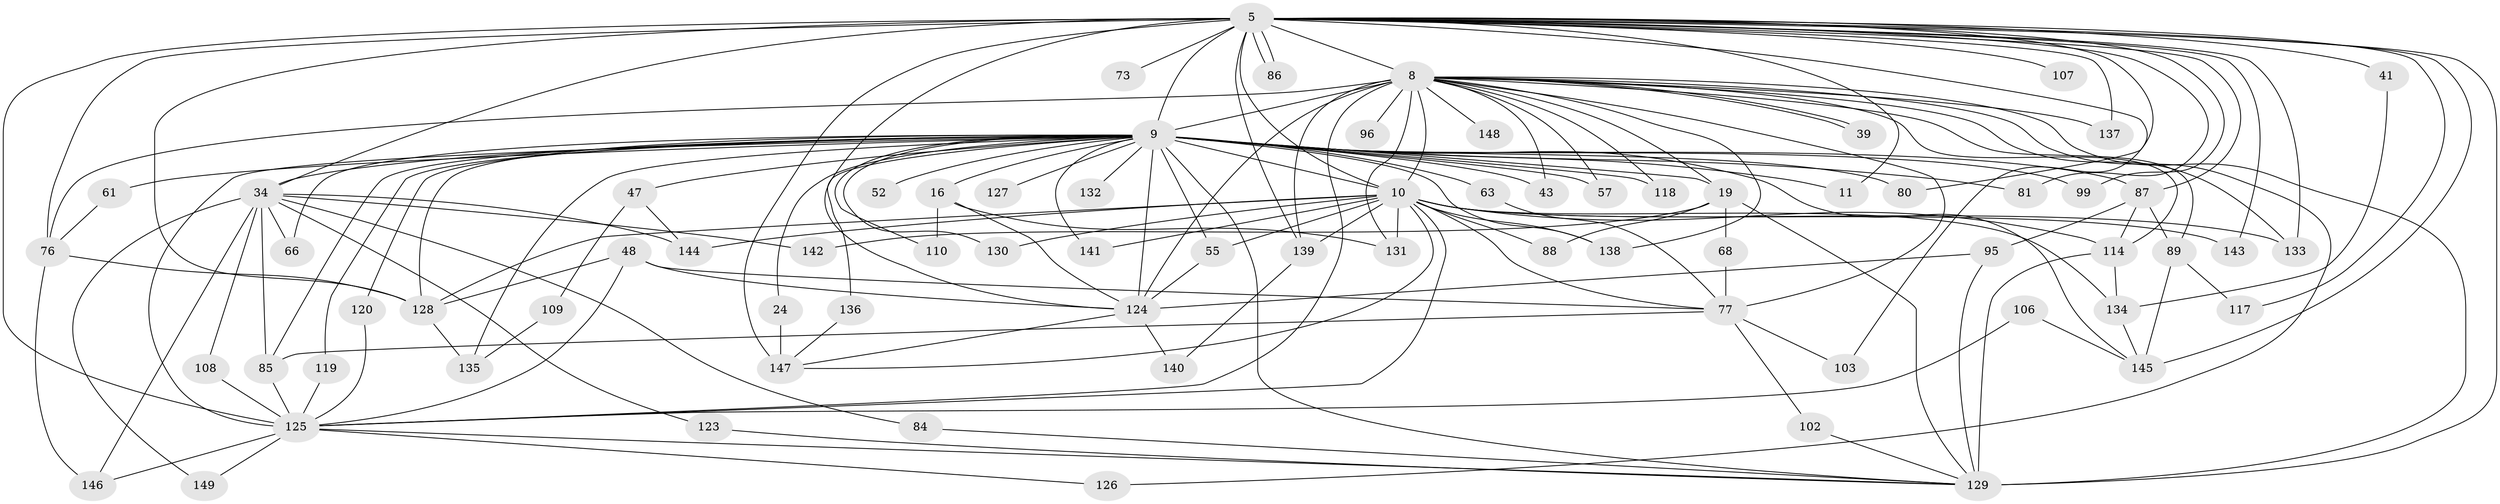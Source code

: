 // original degree distribution, {23: 0.006711409395973154, 26: 0.006711409395973154, 20: 0.013422818791946308, 29: 0.013422818791946308, 21: 0.013422818791946308, 22: 0.006711409395973154, 24: 0.006711409395973154, 2: 0.5302013422818792, 4: 0.10067114093959731, 3: 0.18791946308724833, 5: 0.06040268456375839, 9: 0.006711409395973154, 7: 0.013422818791946308, 6: 0.020134228187919462, 13: 0.006711409395973154, 10: 0.006711409395973154}
// Generated by graph-tools (version 1.1) at 2025/47/03/04/25 21:47:07]
// undirected, 74 vertices, 163 edges
graph export_dot {
graph [start="1"]
  node [color=gray90,style=filled];
  5 [super="+4"];
  8 [super="+2"];
  9 [super="+7+3"];
  10 [super="+6"];
  11;
  16;
  19 [super="+14+12"];
  24;
  34 [super="+29"];
  39;
  41;
  43;
  47 [super="+46"];
  48 [super="+30"];
  52;
  55 [super="+21"];
  57;
  61;
  63;
  66;
  68;
  73;
  76 [super="+51+15"];
  77 [super="+18"];
  80;
  81;
  84;
  85 [super="+62+75"];
  86;
  87 [super="+23"];
  88;
  89 [super="+35"];
  95 [super="+64+92"];
  96;
  99;
  102;
  103;
  106;
  107;
  108;
  109;
  110;
  114 [super="+101"];
  117;
  118;
  119;
  120;
  123;
  124 [super="+50+45+93+67"];
  125 [super="+74+97+98+72+111"];
  126;
  127 [super="+115"];
  128 [super="+40+121"];
  129 [super="+58+112+122"];
  130;
  131 [super="+83"];
  132;
  133 [super="+82"];
  134 [super="+27+49"];
  135 [super="+71+91"];
  136;
  137 [super="+90"];
  138 [super="+36"];
  139 [super="+60"];
  140;
  141 [super="+32"];
  142 [super="+42"];
  143;
  144 [super="+113"];
  145 [super="+56+59+94"];
  146 [super="+105"];
  147 [super="+53+104+13"];
  148;
  149;
  5 -- 8 [weight=4];
  5 -- 9 [weight=8];
  5 -- 10 [weight=4];
  5 -- 11;
  5 -- 73 [weight=2];
  5 -- 80;
  5 -- 86;
  5 -- 86;
  5 -- 99;
  5 -- 107 [weight=2];
  5 -- 117;
  5 -- 137 [weight=2];
  5 -- 143;
  5 -- 129 [weight=6];
  5 -- 81;
  5 -- 103;
  5 -- 41;
  5 -- 34;
  5 -- 76;
  5 -- 87;
  5 -- 124 [weight=4];
  5 -- 128 [weight=2];
  5 -- 147 [weight=3];
  5 -- 145 [weight=2];
  5 -- 133;
  5 -- 125 [weight=2];
  5 -- 139;
  8 -- 9 [weight=8];
  8 -- 10 [weight=4];
  8 -- 39;
  8 -- 39;
  8 -- 76 [weight=3];
  8 -- 77 [weight=2];
  8 -- 89 [weight=2];
  8 -- 96 [weight=2];
  8 -- 126;
  8 -- 139;
  8 -- 148 [weight=2];
  8 -- 137;
  8 -- 43;
  8 -- 118;
  8 -- 57;
  8 -- 19;
  8 -- 124 [weight=3];
  8 -- 129;
  8 -- 133;
  8 -- 131;
  8 -- 125;
  8 -- 138;
  8 -- 114;
  9 -- 10 [weight=8];
  9 -- 11;
  9 -- 24;
  9 -- 34 [weight=2];
  9 -- 61;
  9 -- 80;
  9 -- 81;
  9 -- 99;
  9 -- 132 [weight=2];
  9 -- 136;
  9 -- 141;
  9 -- 19 [weight=3];
  9 -- 110;
  9 -- 127 [weight=3];
  9 -- 47 [weight=4];
  9 -- 55;
  9 -- 87 [weight=2];
  9 -- 129 [weight=2];
  9 -- 124 [weight=2];
  9 -- 128;
  9 -- 125 [weight=4];
  9 -- 130;
  9 -- 66;
  9 -- 135 [weight=3];
  9 -- 138;
  9 -- 16 [weight=2];
  9 -- 145;
  9 -- 85;
  9 -- 43;
  9 -- 52 [weight=2];
  9 -- 118;
  9 -- 119;
  9 -- 120;
  9 -- 57;
  9 -- 63;
  10 -- 88;
  10 -- 128 [weight=2];
  10 -- 134 [weight=4];
  10 -- 143;
  10 -- 130;
  10 -- 131;
  10 -- 133;
  10 -- 138;
  10 -- 144;
  10 -- 77;
  10 -- 55;
  10 -- 141;
  10 -- 147;
  10 -- 125 [weight=3];
  10 -- 139;
  10 -- 114;
  16 -- 110;
  16 -- 124;
  16 -- 131;
  19 -- 68;
  19 -- 88;
  19 -- 142;
  19 -- 129;
  24 -- 147;
  34 -- 66;
  34 -- 108;
  34 -- 142 [weight=2];
  34 -- 84;
  34 -- 149;
  34 -- 123;
  34 -- 85;
  34 -- 146;
  34 -- 144;
  41 -- 134;
  47 -- 109;
  47 -- 144;
  48 -- 77;
  48 -- 125;
  48 -- 124;
  48 -- 128;
  55 -- 124;
  61 -- 76;
  63 -- 77;
  68 -- 77;
  76 -- 146;
  76 -- 128;
  77 -- 102;
  77 -- 103;
  77 -- 85;
  84 -- 129;
  85 -- 125;
  87 -- 89;
  87 -- 95 [weight=2];
  87 -- 114;
  89 -- 117;
  89 -- 145;
  95 -- 124;
  95 -- 129;
  102 -- 129;
  106 -- 145;
  106 -- 125;
  108 -- 125;
  109 -- 135;
  114 -- 134;
  114 -- 129;
  119 -- 125;
  120 -- 125;
  123 -- 129;
  124 -- 140;
  124 -- 147;
  125 -- 149;
  125 -- 129;
  125 -- 126;
  125 -- 146;
  128 -- 135;
  134 -- 145;
  136 -- 147;
  139 -- 140;
}
